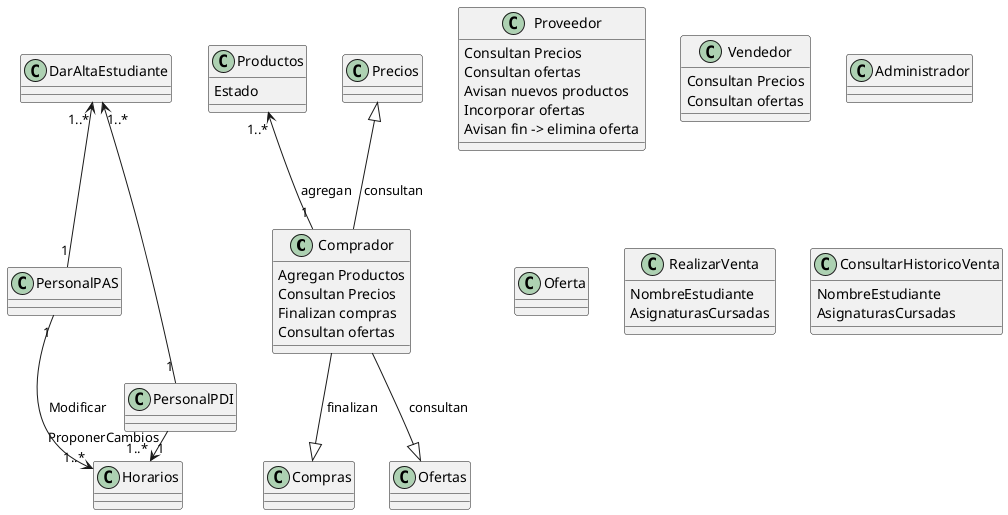 @startuml Sistema
Class Comprador{
    Agregan Productos
    Consultan Precios
    Finalizan compras
    Consultan ofertas
}
Class Proveedor{
    Consultan Precios
    Consultan ofertas
    Avisan nuevos productos
    Incorporar ofertas
    Avisan fin -> elimina oferta

}
Class Vendedor{
    Consultan Precios
    Consultan ofertas
}
Class Administrador{
}
Class Productos{
    Estado
}
Class Oferta{
}

Class RealizarVenta{
    NombreEstudiante
    AsignaturasCursadas
}
Class ConsultarHistoricoVenta{
    NombreEstudiante
    AsignaturasCursadas
}

Compras<|-up-Comprador : finalizan
Ofertas<|-up-Comprador : consultan
Precios<|-down-Comprador : consultan
Productos "1..*"<--"1" Comprador : agregan
Horarios "1..*"<-left-"1" PersonalPDI : ProponerCambios
Horarios "1..*"<-up-"1" PersonalPAS : Modificar
DarAltaEstudiante "1..*"<--"1" PersonalPAS
DarAltaEstudiante "1..*"<--"1" PersonalPDI